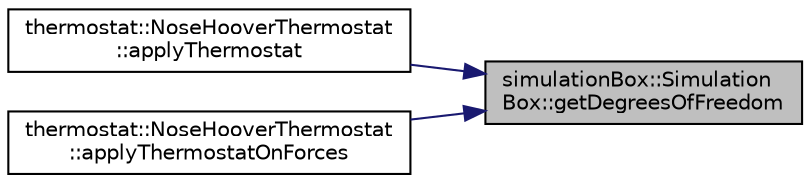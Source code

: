 digraph "simulationBox::SimulationBox::getDegreesOfFreedom"
{
 // LATEX_PDF_SIZE
  edge [fontname="Helvetica",fontsize="10",labelfontname="Helvetica",labelfontsize="10"];
  node [fontname="Helvetica",fontsize="10",shape=record];
  rankdir="RL";
  Node1 [label="simulationBox::Simulation\lBox::getDegreesOfFreedom",height=0.2,width=0.4,color="black", fillcolor="grey75", style="filled", fontcolor="black",tooltip=" "];
  Node1 -> Node2 [dir="back",color="midnightblue",fontsize="10",style="solid",fontname="Helvetica"];
  Node2 [label="thermostat::NoseHooverThermostat\l::applyThermostat",height=0.2,width=0.4,color="black", fillcolor="white", style="filled",URL="$classthermostat_1_1NoseHooverThermostat.html#a28eaf482bb52d4cdc88827982ddbe8f5",tooltip="applies the Nose-Hoover thermostat on the velocities"];
  Node1 -> Node3 [dir="back",color="midnightblue",fontsize="10",style="solid",fontname="Helvetica"];
  Node3 [label="thermostat::NoseHooverThermostat\l::applyThermostatOnForces",height=0.2,width=0.4,color="black", fillcolor="white", style="filled",URL="$classthermostat_1_1NoseHooverThermostat.html#a70add95d2e43211d9acd6c1a324e14f7",tooltip="applies the Nose-Hoover thermostat on the forces"];
}
